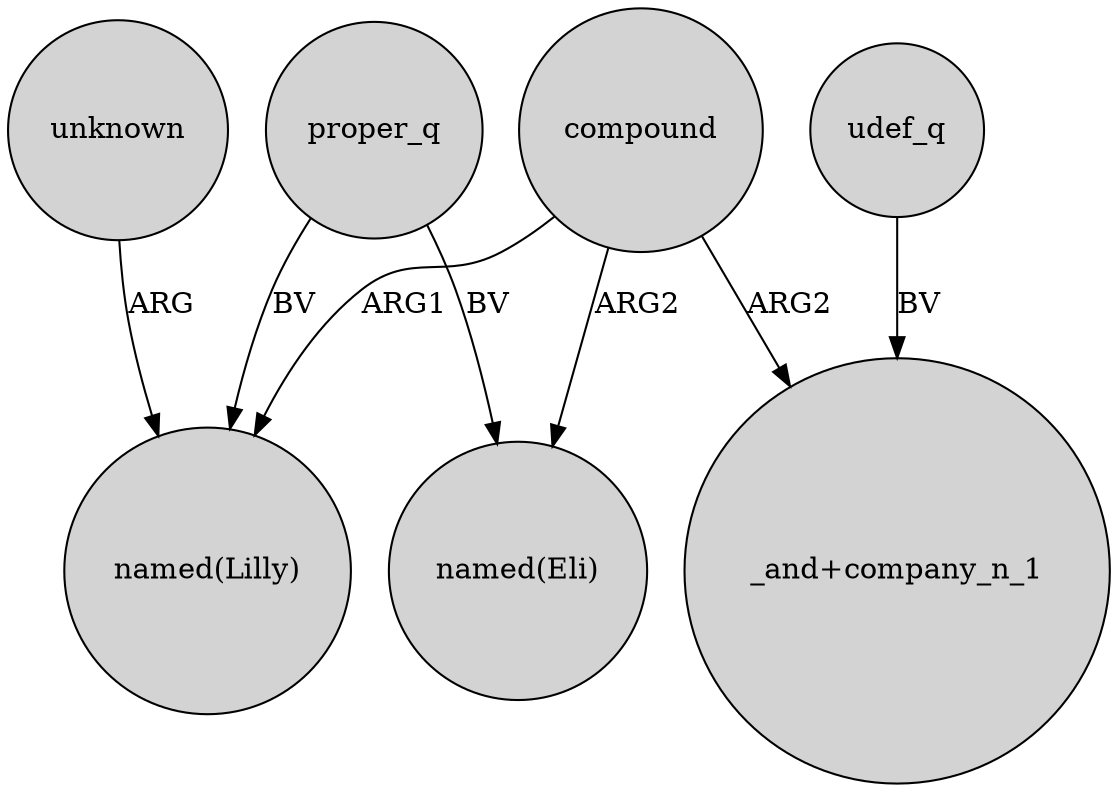 digraph {
	node [shape=circle style=filled]
	compound -> "named(Lilly)" [label=ARG1]
	udef_q -> "_and+company_n_1" [label=BV]
	proper_q -> "named(Lilly)" [label=BV]
	compound -> "_and+company_n_1" [label=ARG2]
	compound -> "named(Eli)" [label=ARG2]
	unknown -> "named(Lilly)" [label=ARG]
	proper_q -> "named(Eli)" [label=BV]
}
